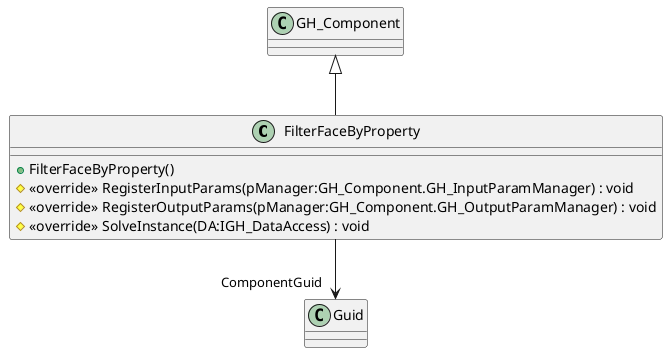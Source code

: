 @startuml
class FilterFaceByProperty {
    + FilterFaceByProperty()
    # <<override>> RegisterInputParams(pManager:GH_Component.GH_InputParamManager) : void
    # <<override>> RegisterOutputParams(pManager:GH_Component.GH_OutputParamManager) : void
    # <<override>> SolveInstance(DA:IGH_DataAccess) : void
}
GH_Component <|-- FilterFaceByProperty
FilterFaceByProperty --> "ComponentGuid" Guid
@enduml
